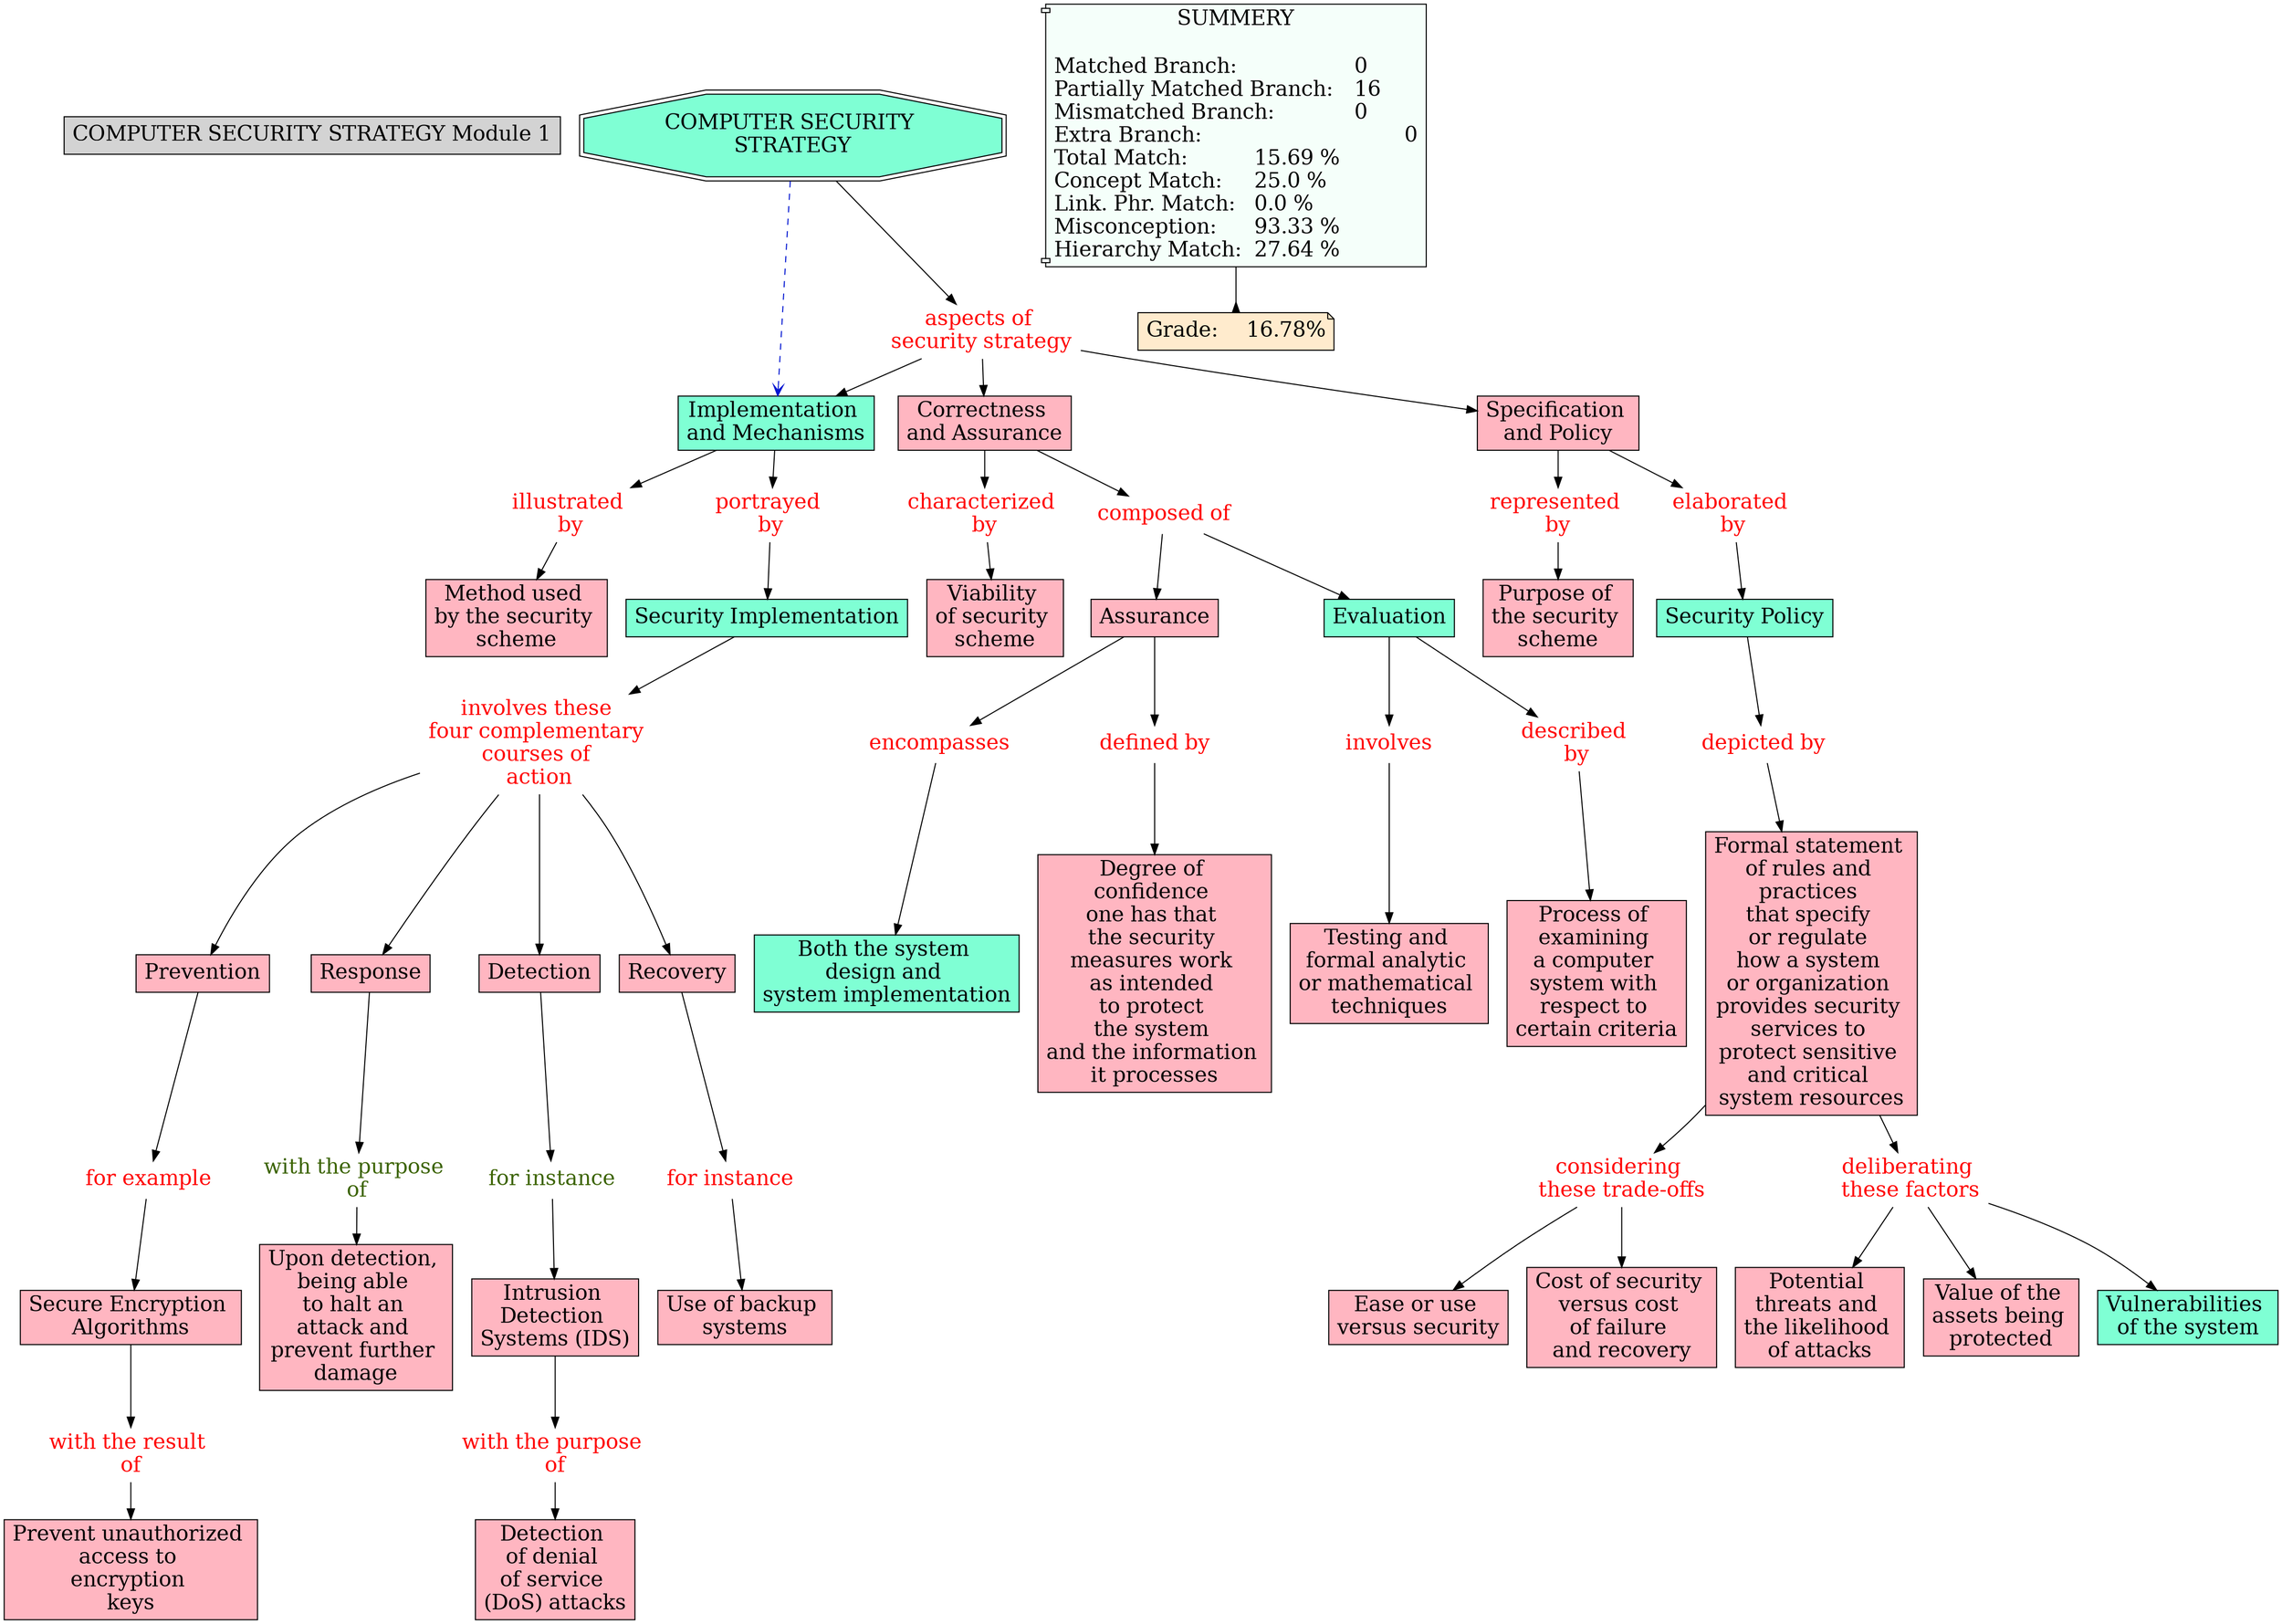 // The Round Table
digraph {
	"1S2NFX1HT-DMTP6V-FG4" [label="COMPUTER SECURITY STRATEGY Module 1" Gsplines=true fontsize=20 shape=rect style=filled]
	"1S2NJQWF6-2ZH7ZP-JLT" [label=encompasses Gsplines=true fontcolor=red fontsize=20 shape=none]
	"1S2NJG7P6-DBXYFH-J85" [label="Both the system 
design and 
system implementation
" Gsplines=true fillcolor=aquamarine fontsize=20 shape=rect style=filled]
	"1S2NJQWF6-2ZH7ZP-JLT" -> "1S2NJG7P6-DBXYFH-J85" [constraint=true]
	"1S2NH8BLC-1R398RY-GZN" [label="involves these 
four complementary 
courses of 
action" Gsplines=true fontcolor=red fontsize=20 shape=none]
	"1S2NH8BLB-3XSQNP-GZ1" [label=Prevention Gsplines=true fillcolor="#FFB6C1" fontsize=20 shape=rect style=filled]
	"1S2NH8BLC-1R398RY-GZN" -> "1S2NH8BLB-3XSQNP-GZ1" [constraint=true]
	"1S2NGWBJP-Y1TNN4-GJD" [label="considering 
these trade-offs
" Gsplines=true fontcolor=red fontsize=20 shape=none]
	"1S2NGFF39-V3DH2-G32" [label="Ease or use 
versus security
" Gsplines=true fillcolor="#FFB6C1" fontsize=20 shape=rect style=filled]
	"1S2NGWBJP-Y1TNN4-GJD" -> "1S2NGFF39-V3DH2-G32" [constraint=true]
	"1S2NH8BLC-1R398RY-GZN" [label="involves these 
four complementary 
courses of 
action" Gsplines=true fontcolor=red fontsize=20 shape=none]
	"1S2NH8BLC-LGKNZ4-GZB" [label=Response Gsplines=true fillcolor="#FFB6C1" fontsize=20 shape=rect style=filled]
	"1S2NH8BLC-1R398RY-GZN" -> "1S2NH8BLC-LGKNZ4-GZB" [constraint=true]
	"1S2N50K7G-1K4VTVB-3XN" [label="COMPUTER SECURITY 
STRATEGY" Gsplines=true fillcolor=aquamarine fontsize=20 shape=doubleoctagon style=filled]
	"1S2NG570F-27Q9Q4S-FNZ" [label="aspects of 
security strategy
" Gsplines=true fontcolor=red fontsize=20 shape=none]
	"1S2N50K7G-1K4VTVB-3XN" -> "1S2NG570F-27Q9Q4S-FNZ" [constraint=true]
	"1S2NHZ4D0-1BDX72F-HSL" [label="for example
" Gsplines=true fontcolor=red fontsize=20 shape=none]
	"1S2NHPJQF-NHYJFL-HFY" [label="Secure Encryption 
Algorithms" Gsplines=true fillcolor="#FFB6C1" fontsize=20 shape=rect style=filled]
	"1S2NHZ4D0-1BDX72F-HSL" -> "1S2NHPJQF-NHYJFL-HFY" [constraint=true]
	"1S2NJWNG4-1SM2BKP-JR8" [label=involves Gsplines=true fontcolor=red fontsize=20 shape=none]
	"1S2NJLYYM-1P2XZ25-JGC" [label="Testing and 
formal analytic 
or mathematical 
techniques" Gsplines=true fillcolor="#FFB6C1" fontsize=20 shape=rect style=filled]
	"1S2NJWNG4-1SM2BKP-JR8" -> "1S2NJLYYM-1P2XZ25-JGC" [constraint=true]
	"1S2NG570F-27Q9Q4S-FNZ" [label="aspects of 
security strategy
" Gsplines=true fontcolor=red fontsize=20 shape=none]
	"1S2N50K7G-1FQ05N4-3XS" [label="Implementation 
and Mechanisms
" Gsplines=true fillcolor=aquamarine fontsize=20 shape=rect style=filled]
	"1S2NG570F-27Q9Q4S-FNZ" -> "1S2N50K7G-1FQ05N4-3XS" [constraint=true]
	"1S2NJBHCJ-28XJHV9-J1N" [label=Assurance Gsplines=true fillcolor="#FFB6C1" fontsize=20 shape=rect style=filled]
	"1S2NJQWF6-2ZH7ZP-JLT" [label=encompasses Gsplines=true fontcolor=red fontsize=20 shape=none]
	"1S2NJBHCJ-28XJHV9-J1N" -> "1S2NJQWF6-2ZH7ZP-JLT" [constraint=true]
	"1S2NG7WJK-F406NS-FT0" [label="characterized 
by" Gsplines=true fontcolor=red fontsize=20 shape=none]
	"1S2NG18W2-DFTWNQ-FJR" [label="Viability 
of security 
scheme" Gsplines=true fillcolor="#FFB6C1" fontsize=20 shape=rect style=filled]
	"1S2NG7WJK-F406NS-FT0" -> "1S2NG18W2-DFTWNQ-FJR" [constraint=true]
	"1S2NG9JLL-2BNS1Z-FWF" [label="Formal statement 
of rules and 
practices 
that specify 
or regulate 
how a system 
or organization 
provides security 
services to 
protect sensitive 
and critical 
system resources
" Gsplines=true fillcolor="#FFB6C1" fontsize=20 shape=rect style=filled]
	"1S2NGWBJP-Y1TNN4-GJD" [label="considering 
these trade-offs
" Gsplines=true fontcolor=red fontsize=20 shape=none]
	"1S2NG9JLL-2BNS1Z-FWF" -> "1S2NGWBJP-Y1TNN4-GJD" [constraint=true]
	"1S2NJSPG8-29L71F1-JNT" [label="composed of
" Gsplines=true fontcolor=red fontsize=20 shape=none]
	"1S2NJBPFX-2201HCJ-J1T" [label=Evaluation Gsplines=true fillcolor=aquamarine fontsize=20 shape=rect style=filled]
	"1S2NJSPG8-29L71F1-JNT" -> "1S2NJBPFX-2201HCJ-J1T" [constraint=true]
	"1S2NHG79M-1M77Y1S-H7F" [label="Intrusion 
Detection 
Systems (IDS)
" Gsplines=true fillcolor="#FFB6C1" fontsize=20 shape=rect style=filled]
	"1S2NHYKM1-221JBZW-HRH" [label="with the purpose 
of" Gsplines=true fontcolor=red fontsize=20 shape=none]
	"1S2NHG79M-1M77Y1S-H7F" -> "1S2NHYKM1-221JBZW-HRH" [constraint=true]
	"1S2NGXTZF-12MM0QQ-GLP" [label="deliberating 
these factors
" Gsplines=true fontcolor=red fontsize=20 shape=none]
	"1S2NGJQXX-27R95R3-G75" [label="Potential 
threats and 
the likelihood 
of attacks
" Gsplines=true fillcolor="#FFB6C1" fontsize=20 shape=rect style=filled]
	"1S2NGXTZF-12MM0QQ-GLP" -> "1S2NGJQXX-27R95R3-G75" [constraint=true]
	"1S2NG7CC5-1VVX5J9-FRZ" [label="represented 
by" Gsplines=true fontcolor=red fontsize=20 shape=none]
	"1S2NG11VS-YRC35H-FJC" [label="Purpose of 
the security 
scheme" Gsplines=true fillcolor="#FFB6C1" fontsize=20 shape=rect style=filled]
	"1S2NG7CC5-1VVX5J9-FRZ" -> "1S2NG11VS-YRC35H-FJC" [constraint=true]
	"1S2NGXTZF-12MM0QQ-GLP" [label="deliberating 
these factors
" Gsplines=true fontcolor=red fontsize=20 shape=none]
	"1S2NGF5JZ-B8JLWL-G2T" [label="Value of the 
assets being 
protected" Gsplines=true fillcolor="#FFB6C1" fontsize=20 shape=rect style=filled]
	"1S2NGXTZF-12MM0QQ-GLP" -> "1S2NGF5JZ-B8JLWL-G2T" [constraint=true]
	"1S2NH8BLB-2388NDJ-GZ4" [label="Security Implementation
" Gsplines=true fillcolor=aquamarine fontsize=20 shape=rect style=filled]
	"1S2NH8BLC-1R398RY-GZN" [label="involves these 
four complementary 
courses of 
action" Gsplines=true fontcolor=red fontsize=20 shape=none]
	"1S2NH8BLB-2388NDJ-GZ4" -> "1S2NH8BLC-1R398RY-GZN" [constraint=true]
	"1S2NH8BLB-3XSQNP-GZ1" [label=Prevention Gsplines=true fillcolor="#FFB6C1" fontsize=20 shape=rect style=filled]
	"1S2NHZ4D0-1BDX72F-HSL" [label="for example
" Gsplines=true fontcolor=red fontsize=20 shape=none]
	"1S2NH8BLB-3XSQNP-GZ1" -> "1S2NHZ4D0-1BDX72F-HSL" [constraint=true]
	"1S2NG83FS-S66856-FTS" [label="illustrated 
by" Gsplines=true fontcolor=red fontsize=20 shape=none]
	"1S2NG17P5-1ZSM57H-FJM" [label="Method used 
by the security 
scheme" Gsplines=true fillcolor="#FFB6C1" fontsize=20 shape=rect style=filled]
	"1S2NG83FS-S66856-FTS" -> "1S2NG17P5-1ZSM57H-FJM" [constraint=true]
	"1S2NHYKM1-221JBZW-HRH" [label="with the purpose 
of" Gsplines=true fontcolor=red fontsize=20 shape=none]
	"1S2NHJXB8-1RKZBD7-H9Q" [label="Detection 
of denial 
of service 
(DoS) attacks
" Gsplines=true fillcolor="#FFB6C1" fontsize=20 shape=rect style=filled]
	"1S2NHYKM1-221JBZW-HRH" -> "1S2NHJXB8-1RKZBD7-H9Q" [constraint=true]
	"1S2N50K7G-RFM71B-3XZ" [label="Correctness 
and Assurance
" Gsplines=true fillcolor="#FFB6C1" fontsize=20 shape=rect style=filled]
	"1S2NG7WJK-F406NS-FT0" [label="characterized 
by" Gsplines=true fontcolor=red fontsize=20 shape=none]
	"1S2N50K7G-RFM71B-3XZ" -> "1S2NG7WJK-F406NS-FT0" [constraint=true]
	"1S2NG9JLL-2BNS1Z-FWF" [label="Formal statement 
of rules and 
practices 
that specify 
or regulate 
how a system 
or organization 
provides security 
services to 
protect sensitive 
and critical 
system resources
" Gsplines=true fillcolor="#FFB6C1" fontsize=20 shape=rect style=filled]
	"1S2NGXTZF-12MM0QQ-GLP" [label="deliberating 
these factors
" Gsplines=true fontcolor=red fontsize=20 shape=none]
	"1S2NG9JLL-2BNS1Z-FWF" -> "1S2NGXTZF-12MM0QQ-GLP" [constraint=true]
	"1S2N50K7G-1FQ05N4-3XS" [label="Implementation 
and Mechanisms
" Gsplines=true fillcolor=aquamarine fontsize=20 shape=rect style=filled]
	"1S2NG83FS-S66856-FTS" [label="illustrated 
by" Gsplines=true fontcolor=red fontsize=20 shape=none]
	"1S2N50K7G-1FQ05N4-3XS" -> "1S2NG83FS-S66856-FTS" [constraint=true]
	"1S2NHBPKT-Y64NBB-H3S" [label="portrayed 
by" Gsplines=true fontcolor=red fontsize=20 shape=none]
	"1S2NH8BLB-2388NDJ-GZ4" [label="Security Implementation
" Gsplines=true fillcolor=aquamarine fontsize=20 shape=rect style=filled]
	"1S2NHBPKT-Y64NBB-H3S" -> "1S2NH8BLB-2388NDJ-GZ4" [constraint=true]
	"1S2NHW16V-JLST6W-HNF" [label="for instance
" Gsplines=true fontcolor="#3B6300" fontsize=20 shape=none]
	"1S2NHG79M-1M77Y1S-H7F" [label="Intrusion 
Detection 
Systems (IDS)
" Gsplines=true fillcolor="#FFB6C1" fontsize=20 shape=rect style=filled]
	"1S2NHW16V-JLST6W-HNF" -> "1S2NHG79M-1M77Y1S-H7F" [constraint=true]
	"1S2NG570F-27Q9Q4S-FNZ" [label="aspects of 
security strategy
" Gsplines=true fontcolor=red fontsize=20 shape=none]
	"1S2N50K7G-ZFCJJ7-3XW" [label="Specification 
and Policy
" Gsplines=true fillcolor="#FFB6C1" fontsize=20 shape=rect style=filled]
	"1S2NG570F-27Q9Q4S-FNZ" -> "1S2N50K7G-ZFCJJ7-3XW" [constraint=true]
	"1S2NJBPFX-2201HCJ-J1T" [label=Evaluation Gsplines=true fillcolor=aquamarine fontsize=20 shape=rect style=filled]
	"1S2NJX7F0-JFGYBY-JS9" [label="described 
by" Gsplines=true fontcolor=red fontsize=20 shape=none]
	"1S2NJBPFX-2201HCJ-J1T" -> "1S2NJX7F0-JFGYBY-JS9" [constraint=true]
	"1S2NG570F-27Q9Q4S-FNZ" [label="aspects of 
security strategy
" Gsplines=true fontcolor=red fontsize=20 shape=none]
	"1S2N50K7G-RFM71B-3XZ" [label="Correctness 
and Assurance
" Gsplines=true fillcolor="#FFB6C1" fontsize=20 shape=rect style=filled]
	"1S2NG570F-27Q9Q4S-FNZ" -> "1S2N50K7G-RFM71B-3XZ" [constraint=true]
	"1S2NG7PFP-1SGMF0R-FSP" [label="Security Policy
" Gsplines=true fillcolor=aquamarine fontsize=20 shape=rect style=filled]
	"1S2NH0JX7-1FZ8NPQ-GQQ" [label="depicted by
" Gsplines=true fontcolor=red fontsize=20 shape=none]
	"1S2NG7PFP-1SGMF0R-FSP" -> "1S2NH0JX7-1FZ8NPQ-GQQ" [constraint=true]
	"1S2NHZ8R7-2691KVB-HT9" [label="with the result 
of" Gsplines=true fontcolor=red fontsize=20 shape=none]
	"1S2NHGBW1-38M4Q3-H7P" [label="Prevent unauthorized 
access to 
encryption 
keys" Gsplines=true fillcolor="#FFB6C1" fontsize=20 shape=rect style=filled]
	"1S2NHZ8R7-2691KVB-HT9" -> "1S2NHGBW1-38M4Q3-H7P" [constraint=true]
	"1S2NJBPFX-2201HCJ-J1T" [label=Evaluation Gsplines=true fillcolor=aquamarine fontsize=20 shape=rect style=filled]
	"1S2NJWNG4-1SM2BKP-JR8" [label=involves Gsplines=true fontcolor=red fontsize=20 shape=none]
	"1S2NJBPFX-2201HCJ-J1T" -> "1S2NJWNG4-1SM2BKP-JR8" [constraint=true]
	"1S2N50K7G-ZFCJJ7-3XW" [label="Specification 
and Policy
" Gsplines=true fillcolor="#FFB6C1" fontsize=20 shape=rect style=filled]
	"1S2NH3PK2-MDSH30-GSV" [label="elaborated 
by" Gsplines=true fontcolor=red fontsize=20 shape=none]
	"1S2N50K7G-ZFCJJ7-3XW" -> "1S2NH3PK2-MDSH30-GSV" [constraint=true]
	"1S2N50K7G-1FQ05N4-3XS" [label="Implementation 
and Mechanisms
" Gsplines=true fillcolor=aquamarine fontsize=20 shape=rect style=filled]
	"1S2NHBPKT-Y64NBB-H3S" [label="portrayed 
by" Gsplines=true fontcolor=red fontsize=20 shape=none]
	"1S2N50K7G-1FQ05N4-3XS" -> "1S2NHBPKT-Y64NBB-H3S" [constraint=true]
	"1S2NGWBJP-Y1TNN4-GJD" [label="considering 
these trade-offs
" Gsplines=true fontcolor=red fontsize=20 shape=none]
	"1S2NGFGSN-1B3C1SZ-G36" [label="Cost of security 
versus cost 
of failure 
and recovery
" Gsplines=true fillcolor="#FFB6C1" fontsize=20 shape=rect style=filled]
	"1S2NGWBJP-Y1TNN4-GJD" -> "1S2NGFGSN-1B3C1SZ-G36" [constraint=true]
	"1S2NH8BLB-1MK0P0M-GYY" [label=Detection Gsplines=true fillcolor="#FFB6C1" fontsize=20 shape=rect style=filled]
	"1S2NHW16V-JLST6W-HNF" [label="for instance
" Gsplines=true fontcolor="#3B6300" fontsize=20 shape=none]
	"1S2NH8BLB-1MK0P0M-GYY" -> "1S2NHW16V-JLST6W-HNF" [constraint=true]
	"1S2NH8BLC-1R398RY-GZN" [label="involves these 
four complementary 
courses of 
action" Gsplines=true fontcolor=red fontsize=20 shape=none]
	"1S2NH8BLB-1MK0P0M-GYY" [label=Detection Gsplines=true fillcolor="#FFB6C1" fontsize=20 shape=rect style=filled]
	"1S2NH8BLC-1R398RY-GZN" -> "1S2NH8BLB-1MK0P0M-GYY" [constraint=true]
	"1S2NHPJQF-NHYJFL-HFY" [label="Secure Encryption 
Algorithms" Gsplines=true fillcolor="#FFB6C1" fontsize=20 shape=rect style=filled]
	"1S2NHZ8R7-2691KVB-HT9" [label="with the result 
of" Gsplines=true fontcolor=red fontsize=20 shape=none]
	"1S2NHPJQF-NHYJFL-HFY" -> "1S2NHZ8R7-2691KVB-HT9" [constraint=true]
	"1S2NH8BLB-21LZ1BL-GZ7" [label=Recovery Gsplines=true fillcolor="#FFB6C1" fontsize=20 shape=rect style=filled]
	"1S2NJ3XQQ-PWG0G3-HYR" [label="for instance
" Gsplines=true fontcolor=red fontsize=20 shape=none]
	"1S2NH8BLB-21LZ1BL-GZ7" -> "1S2NJ3XQQ-PWG0G3-HYR" [constraint=true]
	"1S2N50K7G-ZFCJJ7-3XW" [label="Specification 
and Policy
" Gsplines=true fillcolor="#FFB6C1" fontsize=20 shape=rect style=filled]
	"1S2NG7CC5-1VVX5J9-FRZ" [label="represented 
by" Gsplines=true fontcolor=red fontsize=20 shape=none]
	"1S2N50K7G-ZFCJJ7-3XW" -> "1S2NG7CC5-1VVX5J9-FRZ" [constraint=true]
	"1S2NJBHCJ-28XJHV9-J1N" [label=Assurance Gsplines=true fillcolor="#FFB6C1" fontsize=20 shape=rect style=filled]
	"1S2NJPJY8-18FN39Q-JKF" [label="defined by
" Gsplines=true fontcolor=red fontsize=20 shape=none]
	"1S2NJBHCJ-28XJHV9-J1N" -> "1S2NJPJY8-18FN39Q-JKF" [constraint=true]
	"1S2NH0JX7-1FZ8NPQ-GQQ" [label="depicted by
" Gsplines=true fontcolor=red fontsize=20 shape=none]
	"1S2NG9JLL-2BNS1Z-FWF" [label="Formal statement 
of rules and 
practices 
that specify 
or regulate 
how a system 
or organization 
provides security 
services to 
protect sensitive 
and critical 
system resources
" Gsplines=true fillcolor="#FFB6C1" fontsize=20 shape=rect style=filled]
	"1S2NH0JX7-1FZ8NPQ-GQQ" -> "1S2NG9JLL-2BNS1Z-FWF" [constraint=true]
	"1S2NJX7F0-JFGYBY-JS9" [label="described 
by" Gsplines=true fontcolor=red fontsize=20 shape=none]
	"1S2NJHHR8-5XN1N8-JB6" [label="Process of 
examining 
a computer 
system with 
respect to 
certain criteria
" Gsplines=true fillcolor="#FFB6C1" fontsize=20 shape=rect style=filled]
	"1S2NJX7F0-JFGYBY-JS9" -> "1S2NJHHR8-5XN1N8-JB6" [constraint=true]
	"1S2NH3PK2-MDSH30-GSV" [label="elaborated 
by" Gsplines=true fontcolor=red fontsize=20 shape=none]
	"1S2NG7PFP-1SGMF0R-FSP" [label="Security Policy
" Gsplines=true fillcolor=aquamarine fontsize=20 shape=rect style=filled]
	"1S2NH3PK2-MDSH30-GSV" -> "1S2NG7PFP-1SGMF0R-FSP" [constraint=true]
	"1S2NH8BLC-LGKNZ4-GZB" [label=Response Gsplines=true fillcolor="#FFB6C1" fontsize=20 shape=rect style=filled]
	"1S2NJ0TH7-18MBC41-HWB" [label="with the purpose 
of" Gsplines=true fontcolor="#3B6300" fontsize=20 shape=none]
	"1S2NH8BLC-LGKNZ4-GZB" -> "1S2NJ0TH7-18MBC41-HWB" [constraint=true]
	"1S2NJ3XQQ-PWG0G3-HYR" [label="for instance
" Gsplines=true fontcolor=red fontsize=20 shape=none]
	"1S2NG8Q81-G5JBV9-FVN" [label="Use of backup 
systems" Gsplines=true fillcolor="#FFB6C1" fontsize=20 shape=rect style=filled]
	"1S2NJ3XQQ-PWG0G3-HYR" -> "1S2NG8Q81-G5JBV9-FVN" [constraint=true]
	"1S2NJSPG8-29L71F1-JNT" [label="composed of
" Gsplines=true fontcolor=red fontsize=20 shape=none]
	"1S2NJBHCJ-28XJHV9-J1N" [label=Assurance Gsplines=true fillcolor="#FFB6C1" fontsize=20 shape=rect style=filled]
	"1S2NJSPG8-29L71F1-JNT" -> "1S2NJBHCJ-28XJHV9-J1N" [constraint=true]
	"1S2NJ0TH7-18MBC41-HWB" [label="with the purpose 
of" Gsplines=true fontcolor="#3B6300" fontsize=20 shape=none]
	"1S2NG8S1S-2CF0YCQ-FVS" [label="Upon detection, 
being able 
to halt an 
attack and 
prevent further 
damage" Gsplines=true fillcolor="#FFB6C1" fontsize=20 shape=rect style=filled]
	"1S2NJ0TH7-18MBC41-HWB" -> "1S2NG8S1S-2CF0YCQ-FVS" [constraint=true]
	"1S2N50K7G-RFM71B-3XZ" [label="Correctness 
and Assurance
" Gsplines=true fillcolor="#FFB6C1" fontsize=20 shape=rect style=filled]
	"1S2NJSPG8-29L71F1-JNT" [label="composed of
" Gsplines=true fontcolor=red fontsize=20 shape=none]
	"1S2N50K7G-RFM71B-3XZ" -> "1S2NJSPG8-29L71F1-JNT" [constraint=true]
	"1S2NJPJY8-18FN39Q-JKF" [label="defined by
" Gsplines=true fontcolor=red fontsize=20 shape=none]
	"1S2NJCH4B-2614GN9-J2Q" [label="Degree of 
confidence 
one has that 
the security 
measures work 
as intended 
to protect 
the system 
and the information 
it processes
" Gsplines=true fillcolor="#FFB6C1" fontsize=20 shape=rect style=filled]
	"1S2NJPJY8-18FN39Q-JKF" -> "1S2NJCH4B-2614GN9-J2Q" [constraint=true]
	"1S2NGXTZF-12MM0QQ-GLP" [label="deliberating 
these factors
" Gsplines=true fontcolor=red fontsize=20 shape=none]
	"1S2NGKGMX-WKH737-G7N" [label="Vulnerabilities 
of the system
" Gsplines=true fillcolor=aquamarine fontsize=20 shape=rect style=filled]
	"1S2NGXTZF-12MM0QQ-GLP" -> "1S2NGKGMX-WKH737-G7N" [constraint=true]
	"1S2NH8BLC-1R398RY-GZN" [label="involves these 
four complementary 
courses of 
action" Gsplines=true fontcolor=red fontsize=20 shape=none]
	"1S2NH8BLB-21LZ1BL-GZ7" [label=Recovery Gsplines=true fillcolor="#FFB6C1" fontsize=20 shape=rect style=filled]
	"1S2NH8BLC-1R398RY-GZN" -> "1S2NH8BLB-21LZ1BL-GZ7" [constraint=true]
	Stat [label="SUMMERY

Matched Branch:			0\lPartially Matched Branch:	16\lMismatched Branch:		0\lExtra Branch:				0\lTotal Match:		15.69 %\lConcept Match:	25.0 %\lLink. Phr. Match:	0.0 %\lMisconception:	93.33 %\lHierarchy Match:	27.64 %\l" Gsplines=true fillcolor="#F5FFFA" fontsize=20 shape=component style=filled]
	Grade [label="Grade:	16.78%" Gsplines=true fillcolor="#FFEBCD" fontsize=20 shape=note style=filled]
	Stat -> Grade [arrowhead=inv color=black constraint=true]
	"1S2N50K7G-1K4VTVB-3XN" -> "1S2N50K7G-1FQ05N4-3XS" [arrowhead=open color="#0316D1" constraint=true style=dashed]
}

